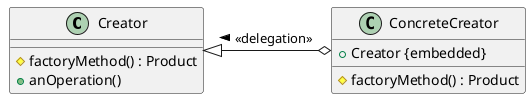 @startuml
/'
 ' Factory Method Pattern
 '/
skinparam minClassWidth 130

class Creator {
  # factoryMethod() : Product
  + anOperation()
}
class ConcreteCreator {
  + Creator {embedded}
  # factoryMethod() : Product
}

Creator <|-o ConcreteCreator : < <<delegation>>

@enduml
